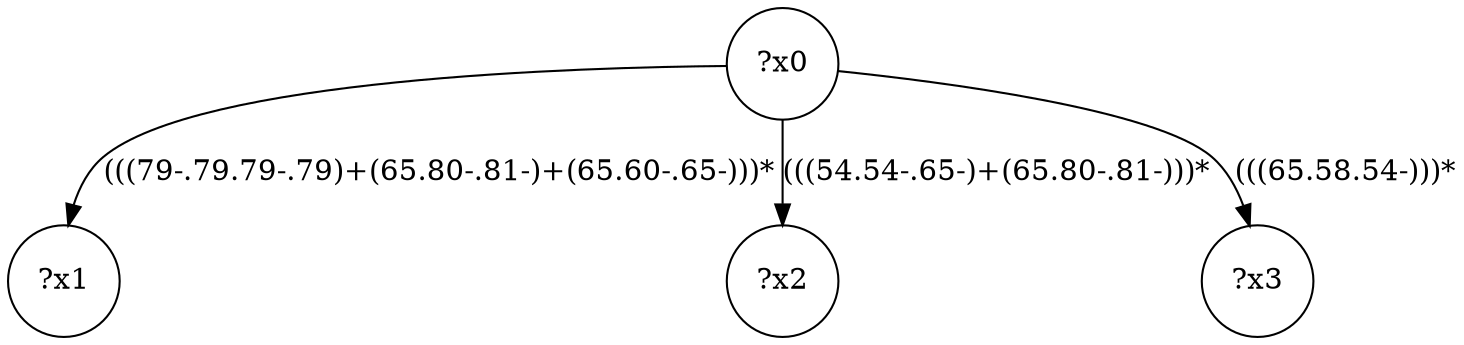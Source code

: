 digraph g {
	x0 [shape=circle, label="?x0"];
	x1 [shape=circle, label="?x1"];
	x0 -> x1 [label="(((79-.79.79-.79)+(65.80-.81-)+(65.60-.65-)))*"];
	x2 [shape=circle, label="?x2"];
	x0 -> x2 [label="(((54.54-.65-)+(65.80-.81-)))*"];
	x3 [shape=circle, label="?x3"];
	x0 -> x3 [label="(((65.58.54-)))*"];
}
